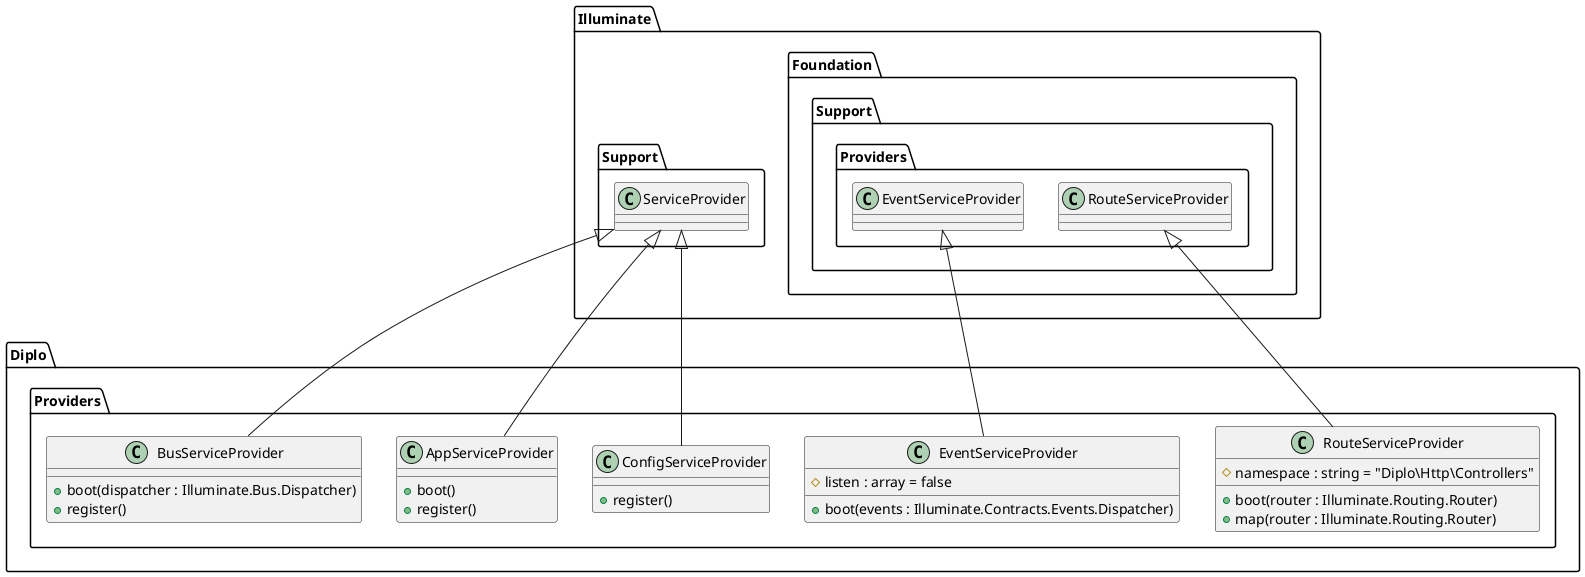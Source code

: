 @startuml
class Diplo.Providers.RouteServiceProvider {
    #namespace : string = "Diplo\Http\Controllers"
    +boot(router : Illuminate.Routing.Router)
    +map(router : Illuminate.Routing.Router)
}
class Diplo.Providers.RouteServiceProvider extends Illuminate.Foundation.Support.Providers.RouteServiceProvider
class Diplo.Providers.AppServiceProvider {
    +boot()
    +register()
}
class Diplo.Providers.AppServiceProvider extends Illuminate.Support.ServiceProvider
class Diplo.Providers.BusServiceProvider {
    +boot(dispatcher : Illuminate.Bus.Dispatcher)
    +register()
}
class Diplo.Providers.BusServiceProvider extends Illuminate.Support.ServiceProvider
class Diplo.Providers.ConfigServiceProvider {
    +register()
}
class Diplo.Providers.ConfigServiceProvider extends Illuminate.Support.ServiceProvider
class Diplo.Providers.EventServiceProvider {
    #listen : array = false
    +boot(events : Illuminate.Contracts.Events.Dispatcher)
}
class Diplo.Providers.EventServiceProvider extends Illuminate.Foundation.Support.Providers.EventServiceProvider
@enduml
